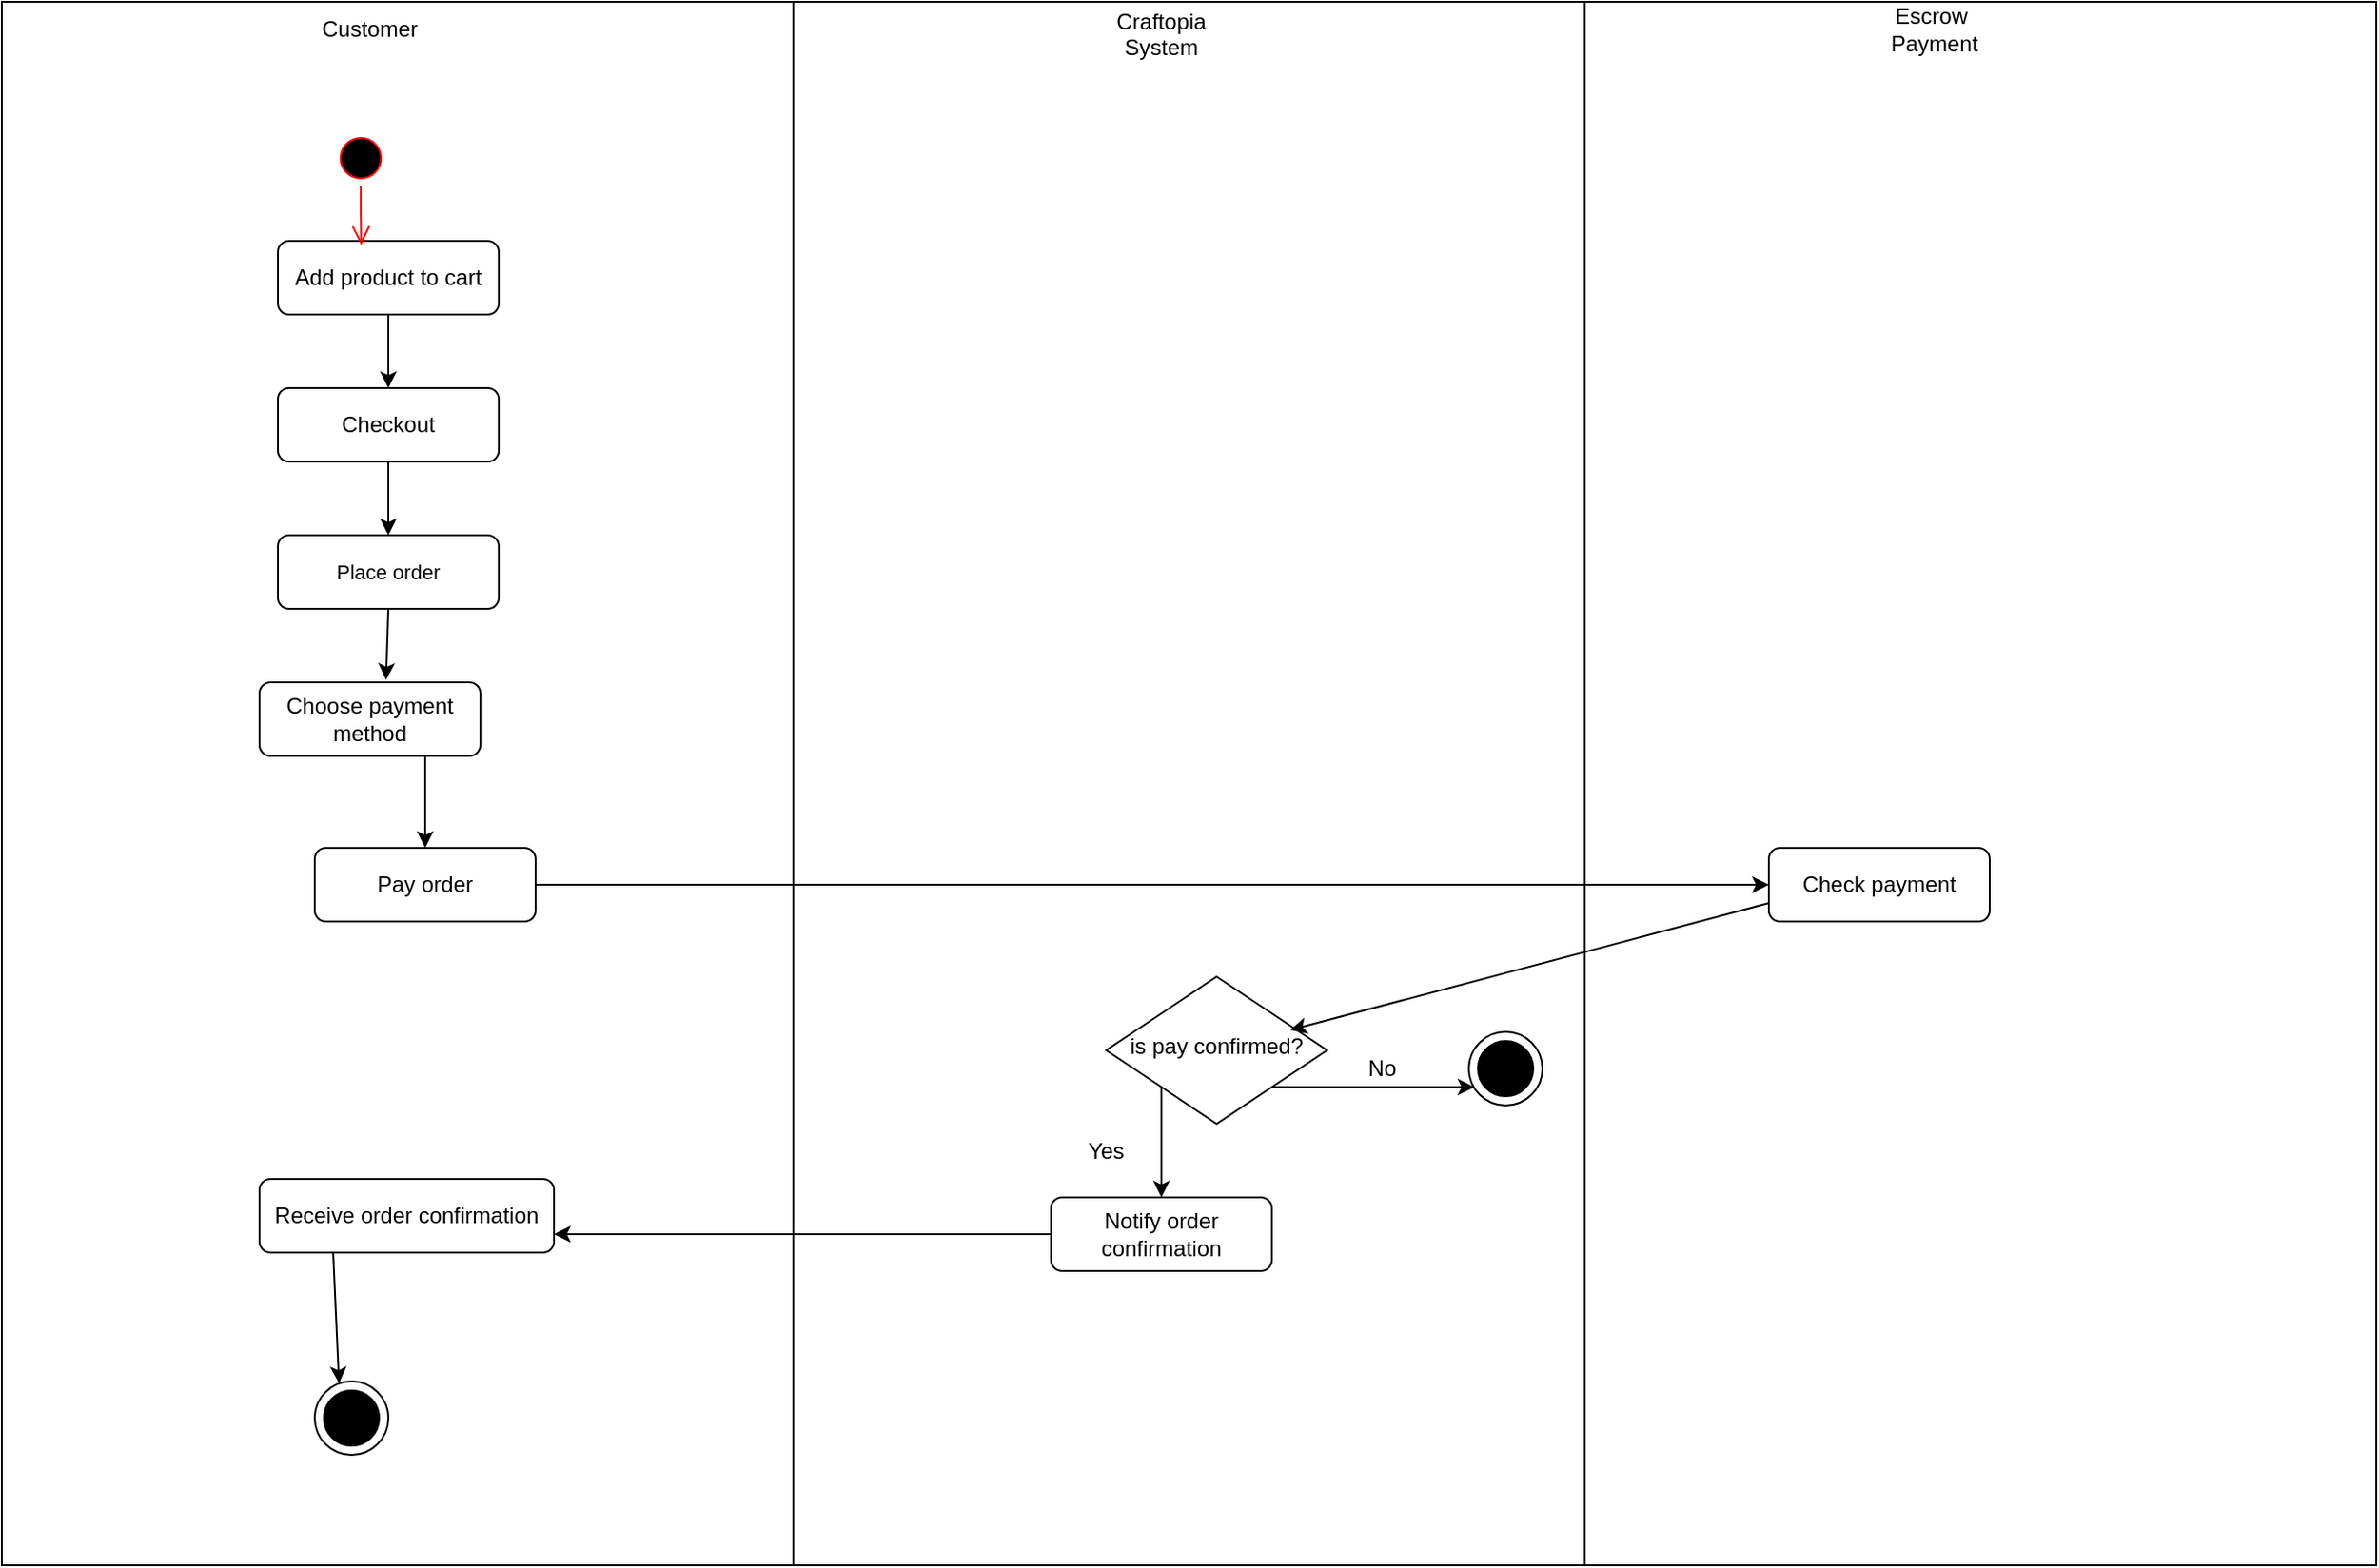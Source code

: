 <mxfile version="24.4.6" type="device">
  <diagram id="C5RBs43oDa-KdzZeNtuy" name="Page-1">
    <mxGraphModel dx="1290" dy="1790" grid="1" gridSize="10" guides="1" tooltips="1" connect="1" arrows="1" fold="1" page="1" pageScale="1" pageWidth="827" pageHeight="1169" math="0" shadow="0">
      <root>
        <mxCell id="WIyWlLk6GJQsqaUBKTNV-0" />
        <mxCell id="WIyWlLk6GJQsqaUBKTNV-1" parent="WIyWlLk6GJQsqaUBKTNV-0" />
        <mxCell id="fP-XIy6_HEBDuXpYDqIU-9" value="" style="rounded=0;whiteSpace=wrap;html=1;" parent="WIyWlLk6GJQsqaUBKTNV-1" vertex="1">
          <mxGeometry x="890" y="-20" width="430" height="850" as="geometry" />
        </mxCell>
        <mxCell id="cyFxnOvqambi-OT4J-ao-19" value="" style="rounded=0;whiteSpace=wrap;html=1;" parent="WIyWlLk6GJQsqaUBKTNV-1" vertex="1">
          <mxGeometry x="460" y="-20" width="430" height="850" as="geometry" />
        </mxCell>
        <mxCell id="cyFxnOvqambi-OT4J-ao-18" value="" style="rounded=0;whiteSpace=wrap;html=1;" parent="WIyWlLk6GJQsqaUBKTNV-1" vertex="1">
          <mxGeometry x="30" y="-20" width="430" height="850" as="geometry" />
        </mxCell>
        <mxCell id="qGLso6KJhYCU982X84lw-3" value="" style="edgeStyle=orthogonalEdgeStyle;rounded=0;orthogonalLoop=1;jettySize=auto;html=1;" edge="1" parent="WIyWlLk6GJQsqaUBKTNV-1" source="WIyWlLk6GJQsqaUBKTNV-3" target="qGLso6KJhYCU982X84lw-1">
          <mxGeometry relative="1" as="geometry" />
        </mxCell>
        <mxCell id="WIyWlLk6GJQsqaUBKTNV-3" value="Add product to cart" style="rounded=1;whiteSpace=wrap;html=1;fontSize=12;glass=0;strokeWidth=1;shadow=0;" parent="WIyWlLk6GJQsqaUBKTNV-1" vertex="1">
          <mxGeometry x="180" y="110" width="120" height="40" as="geometry" />
        </mxCell>
        <mxCell id="cyFxnOvqambi-OT4J-ao-20" value="Craftopia System&lt;div&gt;&lt;br&gt;&lt;/div&gt;" style="text;html=1;align=center;verticalAlign=middle;whiteSpace=wrap;rounded=0;" parent="WIyWlLk6GJQsqaUBKTNV-1" vertex="1">
          <mxGeometry x="630" y="-10" width="60" height="30" as="geometry" />
        </mxCell>
        <mxCell id="cyFxnOvqambi-OT4J-ao-21" value="Customer" style="text;html=1;align=center;verticalAlign=middle;whiteSpace=wrap;rounded=0;" parent="WIyWlLk6GJQsqaUBKTNV-1" vertex="1">
          <mxGeometry x="200" y="-20" width="60" height="30" as="geometry" />
        </mxCell>
        <mxCell id="cyFxnOvqambi-OT4J-ao-31" value="" style="ellipse;html=1;shape=startState;fillColor=#000000;strokeColor=#ff0000;" parent="WIyWlLk6GJQsqaUBKTNV-1" vertex="1">
          <mxGeometry x="210" y="50" width="30" height="30" as="geometry" />
        </mxCell>
        <mxCell id="cyFxnOvqambi-OT4J-ao-32" value="" style="edgeStyle=orthogonalEdgeStyle;html=1;verticalAlign=bottom;endArrow=open;endSize=8;strokeColor=#ff0000;rounded=0;entryX=0.377;entryY=0.055;entryDx=0;entryDy=0;entryPerimeter=0;" parent="WIyWlLk6GJQsqaUBKTNV-1" source="cyFxnOvqambi-OT4J-ao-31" target="WIyWlLk6GJQsqaUBKTNV-3" edge="1">
          <mxGeometry relative="1" as="geometry">
            <mxPoint x="230" y="120" as="targetPoint" />
          </mxGeometry>
        </mxCell>
        <mxCell id="rnMzFVEXDFbTbHylvlPK-8" value="&lt;span style=&quot;font-size: 11px; text-wrap: nowrap; background-color: rgb(255, 255, 255);&quot;&gt;Place order&lt;/span&gt;" style="rounded=1;whiteSpace=wrap;html=1;fontSize=12;glass=0;strokeWidth=1;shadow=0;" parent="WIyWlLk6GJQsqaUBKTNV-1" vertex="1">
          <mxGeometry x="180" y="270" width="120" height="40" as="geometry" />
        </mxCell>
        <mxCell id="rnMzFVEXDFbTbHylvlPK-18" value="Receive order confirmation" style="rounded=1;whiteSpace=wrap;html=1;fontSize=12;glass=0;strokeWidth=1;shadow=0;" parent="WIyWlLk6GJQsqaUBKTNV-1" vertex="1">
          <mxGeometry x="170" y="620" width="160" height="40" as="geometry" />
        </mxCell>
        <mxCell id="rnMzFVEXDFbTbHylvlPK-21" value="" style="shape=mxgraph.sysml.actFinal;html=1;verticalLabelPosition=bottom;labelBackgroundColor=#ffffff;verticalAlign=top;" parent="WIyWlLk6GJQsqaUBKTNV-1" vertex="1">
          <mxGeometry x="200" y="730" width="40" height="40" as="geometry" />
        </mxCell>
        <mxCell id="g3eqtA8y8bKDf27U_hoG-6" value="" style="endArrow=classic;html=1;rounded=0;exitX=0.25;exitY=1;exitDx=0;exitDy=0;entryX=0.33;entryY=0.025;entryDx=0;entryDy=0;entryPerimeter=0;" parent="WIyWlLk6GJQsqaUBKTNV-1" source="rnMzFVEXDFbTbHylvlPK-18" target="rnMzFVEXDFbTbHylvlPK-21" edge="1">
          <mxGeometry width="50" height="50" relative="1" as="geometry">
            <mxPoint x="260" y="680" as="sourcePoint" />
            <mxPoint x="310" y="630" as="targetPoint" />
          </mxGeometry>
        </mxCell>
        <mxCell id="fP-XIy6_HEBDuXpYDqIU-3" value="&lt;div&gt;&lt;br&gt;&lt;/div&gt;" style="text;html=1;align=center;verticalAlign=middle;whiteSpace=wrap;rounded=0;" parent="WIyWlLk6GJQsqaUBKTNV-1" vertex="1">
          <mxGeometry x="1070" y="-10" width="60" height="30" as="geometry" />
        </mxCell>
        <mxCell id="fP-XIy6_HEBDuXpYDqIU-5" value="Pay order" style="rounded=1;whiteSpace=wrap;html=1;fontSize=12;glass=0;strokeWidth=1;shadow=0;" parent="WIyWlLk6GJQsqaUBKTNV-1" vertex="1">
          <mxGeometry x="200" y="440" width="120" height="40" as="geometry" />
        </mxCell>
        <mxCell id="fP-XIy6_HEBDuXpYDqIU-6" value="" style="endArrow=classic;html=1;rounded=0;exitX=1;exitY=0.5;exitDx=0;exitDy=0;entryX=0;entryY=0.5;entryDx=0;entryDy=0;" parent="WIyWlLk6GJQsqaUBKTNV-1" source="fP-XIy6_HEBDuXpYDqIU-5" target="fP-XIy6_HEBDuXpYDqIU-11" edge="1">
          <mxGeometry width="50" height="50" relative="1" as="geometry">
            <mxPoint x="400" y="400" as="sourcePoint" />
            <mxPoint x="597.2" y="370.56" as="targetPoint" />
          </mxGeometry>
        </mxCell>
        <mxCell id="fP-XIy6_HEBDuXpYDqIU-10" value="is pay confirmed&lt;span style=&quot;background-color: initial;&quot;&gt;?&lt;/span&gt;" style="rhombus;whiteSpace=wrap;html=1;shadow=0;fontFamily=Helvetica;fontSize=12;align=center;strokeWidth=1;spacing=6;spacingTop=-4;" parent="WIyWlLk6GJQsqaUBKTNV-1" vertex="1">
          <mxGeometry x="630" y="510" width="120" height="80" as="geometry" />
        </mxCell>
        <mxCell id="fP-XIy6_HEBDuXpYDqIU-11" value="Check payment" style="rounded=1;whiteSpace=wrap;html=1;fontSize=12;glass=0;strokeWidth=1;shadow=0;" parent="WIyWlLk6GJQsqaUBKTNV-1" vertex="1">
          <mxGeometry x="990" y="440" width="120" height="40" as="geometry" />
        </mxCell>
        <mxCell id="fP-XIy6_HEBDuXpYDqIU-12" value="&lt;div&gt;Escrow&amp;nbsp;&lt;/div&gt;&lt;div&gt;Payment&lt;/div&gt;" style="text;html=1;align=center;verticalAlign=middle;whiteSpace=wrap;rounded=0;" parent="WIyWlLk6GJQsqaUBKTNV-1" vertex="1">
          <mxGeometry x="1050" y="-20" width="60" height="30" as="geometry" />
        </mxCell>
        <mxCell id="fP-XIy6_HEBDuXpYDqIU-14" value="Choose payment method" style="rounded=1;whiteSpace=wrap;html=1;fontSize=12;glass=0;strokeWidth=1;shadow=0;" parent="WIyWlLk6GJQsqaUBKTNV-1" vertex="1">
          <mxGeometry x="170" y="350" width="120" height="40" as="geometry" />
        </mxCell>
        <mxCell id="fP-XIy6_HEBDuXpYDqIU-15" value="" style="endArrow=classic;html=1;rounded=0;exitX=0.5;exitY=1;exitDx=0;exitDy=0;entryX=0.573;entryY=-0.035;entryDx=0;entryDy=0;entryPerimeter=0;" parent="WIyWlLk6GJQsqaUBKTNV-1" source="rnMzFVEXDFbTbHylvlPK-8" target="fP-XIy6_HEBDuXpYDqIU-14" edge="1">
          <mxGeometry width="50" height="50" relative="1" as="geometry">
            <mxPoint x="240" y="270" as="sourcePoint" />
            <mxPoint x="190" y="320" as="targetPoint" />
          </mxGeometry>
        </mxCell>
        <mxCell id="fP-XIy6_HEBDuXpYDqIU-16" value="" style="endArrow=classic;html=1;rounded=0;exitX=0.75;exitY=1;exitDx=0;exitDy=0;" parent="WIyWlLk6GJQsqaUBKTNV-1" source="fP-XIy6_HEBDuXpYDqIU-14" target="fP-XIy6_HEBDuXpYDqIU-5" edge="1">
          <mxGeometry width="50" height="50" relative="1" as="geometry">
            <mxPoint x="160" y="430" as="sourcePoint" />
            <mxPoint x="210" y="380" as="targetPoint" />
          </mxGeometry>
        </mxCell>
        <mxCell id="fP-XIy6_HEBDuXpYDqIU-17" value="" style="endArrow=classic;html=1;rounded=0;exitX=0;exitY=0.75;exitDx=0;exitDy=0;entryX=0.833;entryY=0.363;entryDx=0;entryDy=0;entryPerimeter=0;" parent="WIyWlLk6GJQsqaUBKTNV-1" source="fP-XIy6_HEBDuXpYDqIU-11" target="fP-XIy6_HEBDuXpYDqIU-10" edge="1">
          <mxGeometry width="50" height="50" relative="1" as="geometry">
            <mxPoint x="790" y="570" as="sourcePoint" />
            <mxPoint x="840" y="520" as="targetPoint" />
          </mxGeometry>
        </mxCell>
        <mxCell id="fP-XIy6_HEBDuXpYDqIU-19" value="" style="shape=mxgraph.sysml.actFinal;html=1;verticalLabelPosition=bottom;labelBackgroundColor=#ffffff;verticalAlign=top;" parent="WIyWlLk6GJQsqaUBKTNV-1" vertex="1">
          <mxGeometry x="827" y="540" width="40" height="40" as="geometry" />
        </mxCell>
        <mxCell id="fP-XIy6_HEBDuXpYDqIU-20" value="" style="endArrow=classic;html=1;rounded=0;exitX=1;exitY=1;exitDx=0;exitDy=0;" parent="WIyWlLk6GJQsqaUBKTNV-1" source="fP-XIy6_HEBDuXpYDqIU-10" edge="1">
          <mxGeometry width="50" height="50" relative="1" as="geometry">
            <mxPoint x="760" y="610" as="sourcePoint" />
            <mxPoint x="830" y="570" as="targetPoint" />
          </mxGeometry>
        </mxCell>
        <mxCell id="fP-XIy6_HEBDuXpYDqIU-21" value="No" style="text;html=1;align=center;verticalAlign=middle;whiteSpace=wrap;rounded=0;" parent="WIyWlLk6GJQsqaUBKTNV-1" vertex="1">
          <mxGeometry x="750" y="545" width="60" height="30" as="geometry" />
        </mxCell>
        <mxCell id="fP-XIy6_HEBDuXpYDqIU-24" value="" style="endArrow=classic;html=1;rounded=0;exitX=0;exitY=1;exitDx=0;exitDy=0;" parent="WIyWlLk6GJQsqaUBKTNV-1" source="fP-XIy6_HEBDuXpYDqIU-10" target="fP-XIy6_HEBDuXpYDqIU-25" edge="1">
          <mxGeometry width="50" height="50" relative="1" as="geometry">
            <mxPoint x="520" y="640" as="sourcePoint" />
            <mxPoint x="590" y="590" as="targetPoint" />
          </mxGeometry>
        </mxCell>
        <mxCell id="fP-XIy6_HEBDuXpYDqIU-25" value="Notify order confirmation" style="rounded=1;whiteSpace=wrap;html=1;fontSize=12;glass=0;strokeWidth=1;shadow=0;" parent="WIyWlLk6GJQsqaUBKTNV-1" vertex="1">
          <mxGeometry x="600" y="630" width="120" height="40" as="geometry" />
        </mxCell>
        <mxCell id="fP-XIy6_HEBDuXpYDqIU-26" value="Yes" style="text;html=1;align=center;verticalAlign=middle;whiteSpace=wrap;rounded=0;" parent="WIyWlLk6GJQsqaUBKTNV-1" vertex="1">
          <mxGeometry x="600" y="590" width="60" height="30" as="geometry" />
        </mxCell>
        <mxCell id="fP-XIy6_HEBDuXpYDqIU-27" value="" style="endArrow=classic;html=1;rounded=0;entryX=1;entryY=0.75;entryDx=0;entryDy=0;" parent="WIyWlLk6GJQsqaUBKTNV-1" source="fP-XIy6_HEBDuXpYDqIU-25" target="rnMzFVEXDFbTbHylvlPK-18" edge="1">
          <mxGeometry width="50" height="50" relative="1" as="geometry">
            <mxPoint x="430" y="670" as="sourcePoint" />
            <mxPoint x="480" y="620" as="targetPoint" />
          </mxGeometry>
        </mxCell>
        <mxCell id="qGLso6KJhYCU982X84lw-2" value="" style="edgeStyle=orthogonalEdgeStyle;rounded=0;orthogonalLoop=1;jettySize=auto;html=1;" edge="1" parent="WIyWlLk6GJQsqaUBKTNV-1" source="qGLso6KJhYCU982X84lw-1" target="rnMzFVEXDFbTbHylvlPK-8">
          <mxGeometry relative="1" as="geometry" />
        </mxCell>
        <mxCell id="qGLso6KJhYCU982X84lw-1" value="Checkout" style="rounded=1;whiteSpace=wrap;html=1;fontSize=12;glass=0;strokeWidth=1;shadow=0;" vertex="1" parent="WIyWlLk6GJQsqaUBKTNV-1">
          <mxGeometry x="180" y="190" width="120" height="40" as="geometry" />
        </mxCell>
      </root>
    </mxGraphModel>
  </diagram>
</mxfile>

